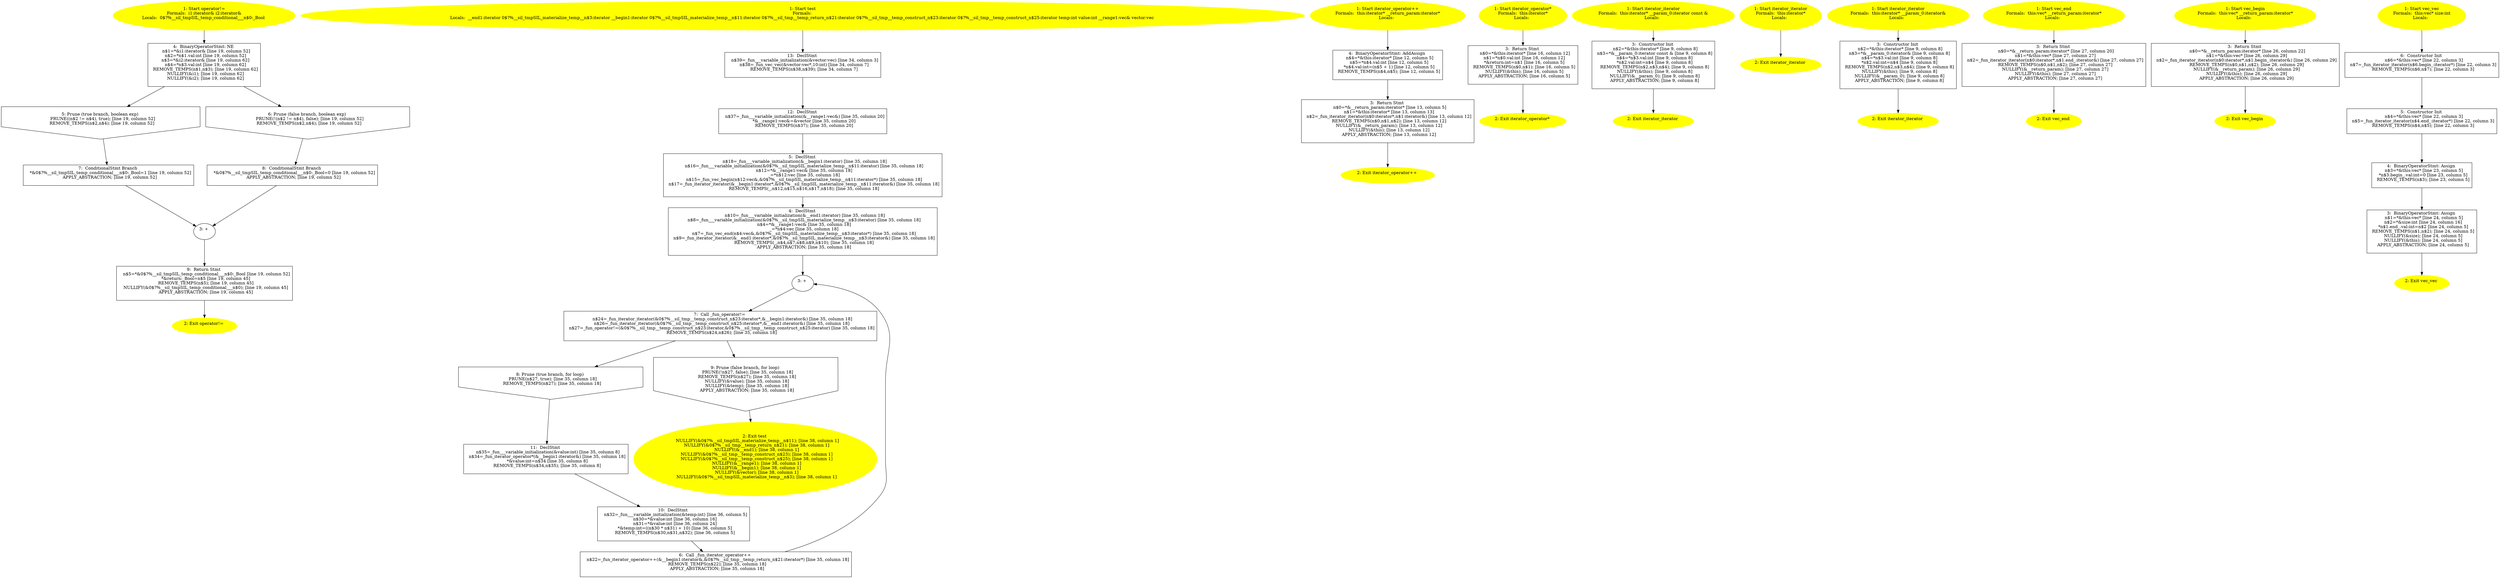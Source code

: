 /* @generated */
digraph cfg {
"operator!=#4715710375716659667.eb4126b3edd381f3092a9e38275754d4_1" [label="1: Start operator!=\nFormals:  i1:iterator& i2:iterator&\nLocals:  0$?%__sil_tmpSIL_temp_conditional___n$0:_Bool \n  " color=yellow style=filled]
	

	 "operator!=#4715710375716659667.eb4126b3edd381f3092a9e38275754d4_1" -> "operator!=#4715710375716659667.eb4126b3edd381f3092a9e38275754d4_4" ;
"operator!=#4715710375716659667.eb4126b3edd381f3092a9e38275754d4_2" [label="2: Exit operator!= \n  " color=yellow style=filled]
	

"operator!=#4715710375716659667.eb4126b3edd381f3092a9e38275754d4_3" [label="3: + \n  " ]
	

	 "operator!=#4715710375716659667.eb4126b3edd381f3092a9e38275754d4_3" -> "operator!=#4715710375716659667.eb4126b3edd381f3092a9e38275754d4_9" ;
"operator!=#4715710375716659667.eb4126b3edd381f3092a9e38275754d4_4" [label="4:  BinaryOperatorStmt: NE \n   n$1=*&i1:iterator& [line 19, column 52]\n  n$2=*n$1.val:int [line 19, column 52]\n  n$3=*&i2:iterator& [line 19, column 62]\n  n$4=*n$3.val:int [line 19, column 62]\n  REMOVE_TEMPS(n$1,n$3); [line 19, column 62]\n  NULLIFY(&i1); [line 19, column 62]\n  NULLIFY(&i2); [line 19, column 62]\n " shape="box"]
	

	 "operator!=#4715710375716659667.eb4126b3edd381f3092a9e38275754d4_4" -> "operator!=#4715710375716659667.eb4126b3edd381f3092a9e38275754d4_5" ;
	 "operator!=#4715710375716659667.eb4126b3edd381f3092a9e38275754d4_4" -> "operator!=#4715710375716659667.eb4126b3edd381f3092a9e38275754d4_6" ;
"operator!=#4715710375716659667.eb4126b3edd381f3092a9e38275754d4_5" [label="5: Prune (true branch, boolean exp) \n   PRUNE((n$2 != n$4), true); [line 19, column 52]\n  REMOVE_TEMPS(n$2,n$4); [line 19, column 52]\n " shape="invhouse"]
	

	 "operator!=#4715710375716659667.eb4126b3edd381f3092a9e38275754d4_5" -> "operator!=#4715710375716659667.eb4126b3edd381f3092a9e38275754d4_7" ;
"operator!=#4715710375716659667.eb4126b3edd381f3092a9e38275754d4_6" [label="6: Prune (false branch, boolean exp) \n   PRUNE(!(n$2 != n$4), false); [line 19, column 52]\n  REMOVE_TEMPS(n$2,n$4); [line 19, column 52]\n " shape="invhouse"]
	

	 "operator!=#4715710375716659667.eb4126b3edd381f3092a9e38275754d4_6" -> "operator!=#4715710375716659667.eb4126b3edd381f3092a9e38275754d4_8" ;
"operator!=#4715710375716659667.eb4126b3edd381f3092a9e38275754d4_7" [label="7:  ConditionalStmt Branch \n   *&0$?%__sil_tmpSIL_temp_conditional___n$0:_Bool=1 [line 19, column 52]\n  APPLY_ABSTRACTION; [line 19, column 52]\n " shape="box"]
	

	 "operator!=#4715710375716659667.eb4126b3edd381f3092a9e38275754d4_7" -> "operator!=#4715710375716659667.eb4126b3edd381f3092a9e38275754d4_3" ;
"operator!=#4715710375716659667.eb4126b3edd381f3092a9e38275754d4_8" [label="8:  ConditionalStmt Branch \n   *&0$?%__sil_tmpSIL_temp_conditional___n$0:_Bool=0 [line 19, column 52]\n  APPLY_ABSTRACTION; [line 19, column 52]\n " shape="box"]
	

	 "operator!=#4715710375716659667.eb4126b3edd381f3092a9e38275754d4_8" -> "operator!=#4715710375716659667.eb4126b3edd381f3092a9e38275754d4_3" ;
"operator!=#4715710375716659667.eb4126b3edd381f3092a9e38275754d4_9" [label="9:  Return Stmt \n   n$5=*&0$?%__sil_tmpSIL_temp_conditional___n$0:_Bool [line 19, column 52]\n  *&return:_Bool=n$5 [line 19, column 45]\n  REMOVE_TEMPS(n$5); [line 19, column 45]\n  NULLIFY(&0$?%__sil_tmpSIL_temp_conditional___n$0); [line 19, column 45]\n  APPLY_ABSTRACTION; [line 19, column 45]\n " shape="box"]
	

	 "operator!=#4715710375716659667.eb4126b3edd381f3092a9e38275754d4_9" -> "operator!=#4715710375716659667.eb4126b3edd381f3092a9e38275754d4_2" ;
"test#18241244337164948030.afc14f193ad97442f67ac7183be789bc_1" [label="1: Start test\nFormals: \nLocals:  __end1:iterator 0$?%__sil_tmpSIL_materialize_temp__n$3:iterator __begin1:iterator 0$?%__sil_tmpSIL_materialize_temp__n$11:iterator 0$?%__sil_tmp__temp_return_n$21:iterator 0$?%__sil_tmp__temp_construct_n$23:iterator 0$?%__sil_tmp__temp_construct_n$25:iterator temp:int value:int __range1:vec& vector:vec \n  " color=yellow style=filled]
	

	 "test#18241244337164948030.afc14f193ad97442f67ac7183be789bc_1" -> "test#18241244337164948030.afc14f193ad97442f67ac7183be789bc_13" ;
"test#18241244337164948030.afc14f193ad97442f67ac7183be789bc_2" [label="2: Exit test \n   NULLIFY(&0$?%__sil_tmpSIL_materialize_temp__n$11); [line 38, column 1]\n  NULLIFY(&0$?%__sil_tmp__temp_return_n$21); [line 38, column 1]\n  NULLIFY(&__end1); [line 38, column 1]\n  NULLIFY(&0$?%__sil_tmp__temp_construct_n$23); [line 38, column 1]\n  NULLIFY(&0$?%__sil_tmp__temp_construct_n$25); [line 38, column 1]\n  NULLIFY(&__range1); [line 38, column 1]\n  NULLIFY(&__begin1); [line 38, column 1]\n  NULLIFY(&vector); [line 38, column 1]\n  NULLIFY(&0$?%__sil_tmpSIL_materialize_temp__n$3); [line 38, column 1]\n " color=yellow style=filled]
	

"test#18241244337164948030.afc14f193ad97442f67ac7183be789bc_3" [label="3: + \n  " ]
	

	 "test#18241244337164948030.afc14f193ad97442f67ac7183be789bc_3" -> "test#18241244337164948030.afc14f193ad97442f67ac7183be789bc_7" ;
"test#18241244337164948030.afc14f193ad97442f67ac7183be789bc_4" [label="4:  DeclStmt \n   n$10=_fun___variable_initialization(&__end1:iterator) [line 35, column 18]\n  n$8=_fun___variable_initialization(&0$?%__sil_tmpSIL_materialize_temp__n$3:iterator) [line 35, column 18]\n  n$4=*&__range1:vec& [line 35, column 18]\n  _=*n$4:vec [line 35, column 18]\n  n$7=_fun_vec_end(n$4:vec&,&0$?%__sil_tmpSIL_materialize_temp__n$3:iterator*) [line 35, column 18]\n  n$9=_fun_iterator_iterator(&__end1:iterator*,&0$?%__sil_tmpSIL_materialize_temp__n$3:iterator&) [line 35, column 18]\n  REMOVE_TEMPS(_,n$4,n$7,n$8,n$9,n$10); [line 35, column 18]\n  APPLY_ABSTRACTION; [line 35, column 18]\n " shape="box"]
	

	 "test#18241244337164948030.afc14f193ad97442f67ac7183be789bc_4" -> "test#18241244337164948030.afc14f193ad97442f67ac7183be789bc_3" ;
"test#18241244337164948030.afc14f193ad97442f67ac7183be789bc_5" [label="5:  DeclStmt \n   n$18=_fun___variable_initialization(&__begin1:iterator) [line 35, column 18]\n  n$16=_fun___variable_initialization(&0$?%__sil_tmpSIL_materialize_temp__n$11:iterator) [line 35, column 18]\n  n$12=*&__range1:vec& [line 35, column 18]\n  _=*n$12:vec [line 35, column 18]\n  n$15=_fun_vec_begin(n$12:vec&,&0$?%__sil_tmpSIL_materialize_temp__n$11:iterator*) [line 35, column 18]\n  n$17=_fun_iterator_iterator(&__begin1:iterator*,&0$?%__sil_tmpSIL_materialize_temp__n$11:iterator&) [line 35, column 18]\n  REMOVE_TEMPS(_,n$12,n$15,n$16,n$17,n$18); [line 35, column 18]\n " shape="box"]
	

	 "test#18241244337164948030.afc14f193ad97442f67ac7183be789bc_5" -> "test#18241244337164948030.afc14f193ad97442f67ac7183be789bc_4" ;
"test#18241244337164948030.afc14f193ad97442f67ac7183be789bc_6" [label="6:  Call _fun_iterator_operator++ \n   n$22=_fun_iterator_operator++(&__begin1:iterator&,&0$?%__sil_tmp__temp_return_n$21:iterator*) [line 35, column 18]\n  REMOVE_TEMPS(n$22); [line 35, column 18]\n  APPLY_ABSTRACTION; [line 35, column 18]\n " shape="box"]
	

	 "test#18241244337164948030.afc14f193ad97442f67ac7183be789bc_6" -> "test#18241244337164948030.afc14f193ad97442f67ac7183be789bc_3" ;
"test#18241244337164948030.afc14f193ad97442f67ac7183be789bc_7" [label="7:  Call _fun_operator!= \n   n$24=_fun_iterator_iterator(&0$?%__sil_tmp__temp_construct_n$23:iterator*,&__begin1:iterator&) [line 35, column 18]\n  n$26=_fun_iterator_iterator(&0$?%__sil_tmp__temp_construct_n$25:iterator*,&__end1:iterator&) [line 35, column 18]\n  n$27=_fun_operator!=(&0$?%__sil_tmp__temp_construct_n$23:iterator,&0$?%__sil_tmp__temp_construct_n$25:iterator) [line 35, column 18]\n  REMOVE_TEMPS(n$24,n$26); [line 35, column 18]\n " shape="box"]
	

	 "test#18241244337164948030.afc14f193ad97442f67ac7183be789bc_7" -> "test#18241244337164948030.afc14f193ad97442f67ac7183be789bc_8" ;
	 "test#18241244337164948030.afc14f193ad97442f67ac7183be789bc_7" -> "test#18241244337164948030.afc14f193ad97442f67ac7183be789bc_9" ;
"test#18241244337164948030.afc14f193ad97442f67ac7183be789bc_8" [label="8: Prune (true branch, for loop) \n   PRUNE(n$27, true); [line 35, column 18]\n  REMOVE_TEMPS(n$27); [line 35, column 18]\n " shape="invhouse"]
	

	 "test#18241244337164948030.afc14f193ad97442f67ac7183be789bc_8" -> "test#18241244337164948030.afc14f193ad97442f67ac7183be789bc_11" ;
"test#18241244337164948030.afc14f193ad97442f67ac7183be789bc_9" [label="9: Prune (false branch, for loop) \n   PRUNE(!n$27, false); [line 35, column 18]\n  REMOVE_TEMPS(n$27); [line 35, column 18]\n  NULLIFY(&value); [line 35, column 18]\n  NULLIFY(&temp); [line 35, column 18]\n  APPLY_ABSTRACTION; [line 35, column 18]\n " shape="invhouse"]
	

	 "test#18241244337164948030.afc14f193ad97442f67ac7183be789bc_9" -> "test#18241244337164948030.afc14f193ad97442f67ac7183be789bc_2" ;
"test#18241244337164948030.afc14f193ad97442f67ac7183be789bc_10" [label="10:  DeclStmt \n   n$32=_fun___variable_initialization(&temp:int) [line 36, column 5]\n  n$30=*&value:int [line 36, column 16]\n  n$31=*&value:int [line 36, column 24]\n  *&temp:int=((n$30 * n$31) + 10) [line 36, column 5]\n  REMOVE_TEMPS(n$30,n$31,n$32); [line 36, column 5]\n " shape="box"]
	

	 "test#18241244337164948030.afc14f193ad97442f67ac7183be789bc_10" -> "test#18241244337164948030.afc14f193ad97442f67ac7183be789bc_6" ;
"test#18241244337164948030.afc14f193ad97442f67ac7183be789bc_11" [label="11:  DeclStmt \n   n$35=_fun___variable_initialization(&value:int) [line 35, column 8]\n  n$34=_fun_iterator_operator*(&__begin1:iterator&) [line 35, column 18]\n  *&value:int=n$34 [line 35, column 8]\n  REMOVE_TEMPS(n$34,n$35); [line 35, column 8]\n " shape="box"]
	

	 "test#18241244337164948030.afc14f193ad97442f67ac7183be789bc_11" -> "test#18241244337164948030.afc14f193ad97442f67ac7183be789bc_10" ;
"test#18241244337164948030.afc14f193ad97442f67ac7183be789bc_12" [label="12:  DeclStmt \n   n$37=_fun___variable_initialization(&__range1:vec&) [line 35, column 20]\n  *&__range1:vec&=&vector [line 35, column 20]\n  REMOVE_TEMPS(n$37); [line 35, column 20]\n " shape="box"]
	

	 "test#18241244337164948030.afc14f193ad97442f67ac7183be789bc_12" -> "test#18241244337164948030.afc14f193ad97442f67ac7183be789bc_5" ;
"test#18241244337164948030.afc14f193ad97442f67ac7183be789bc_13" [label="13:  DeclStmt \n   n$39=_fun___variable_initialization(&vector:vec) [line 34, column 3]\n  n$38=_fun_vec_vec(&vector:vec*,10:int) [line 34, column 7]\n  REMOVE_TEMPS(n$38,n$39); [line 34, column 7]\n " shape="box"]
	

	 "test#18241244337164948030.afc14f193ad97442f67ac7183be789bc_13" -> "test#18241244337164948030.afc14f193ad97442f67ac7183be789bc_12" ;
"operator++#iterator(class iterator)#(14034081864165661659).574423d3d3249b4f53477fb1be150024_1" [label="1: Start iterator_operator++\nFormals:  this:iterator* __return_param:iterator*\nLocals:  \n  " color=yellow style=filled]
	

	 "operator++#iterator(class iterator)#(14034081864165661659).574423d3d3249b4f53477fb1be150024_1" -> "operator++#iterator(class iterator)#(14034081864165661659).574423d3d3249b4f53477fb1be150024_4" ;
"operator++#iterator(class iterator)#(14034081864165661659).574423d3d3249b4f53477fb1be150024_2" [label="2: Exit iterator_operator++ \n  " color=yellow style=filled]
	

"operator++#iterator(class iterator)#(14034081864165661659).574423d3d3249b4f53477fb1be150024_3" [label="3:  Return Stmt \n   n$0=*&__return_param:iterator* [line 13, column 5]\n  n$1=*&this:iterator* [line 13, column 13]\n  n$2=_fun_iterator_iterator(n$0:iterator*,n$1:iterator&) [line 13, column 12]\n  REMOVE_TEMPS(n$0,n$1,n$2); [line 13, column 12]\n  NULLIFY(&__return_param); [line 13, column 12]\n  NULLIFY(&this); [line 13, column 12]\n  APPLY_ABSTRACTION; [line 13, column 12]\n " shape="box"]
	

	 "operator++#iterator(class iterator)#(14034081864165661659).574423d3d3249b4f53477fb1be150024_3" -> "operator++#iterator(class iterator)#(14034081864165661659).574423d3d3249b4f53477fb1be150024_2" ;
"operator++#iterator(class iterator)#(14034081864165661659).574423d3d3249b4f53477fb1be150024_4" [label="4:  BinaryOperatorStmt: AddAssign \n   n$4=*&this:iterator* [line 12, column 5]\n  n$5=*n$4.val:int [line 12, column 5]\n  *n$4.val:int=(n$5 + 1) [line 12, column 5]\n  REMOVE_TEMPS(n$4,n$5); [line 12, column 5]\n " shape="box"]
	

	 "operator++#iterator(class iterator)#(14034081864165661659).574423d3d3249b4f53477fb1be150024_4" -> "operator++#iterator(class iterator)#(14034081864165661659).574423d3d3249b4f53477fb1be150024_3" ;
"operator*#iterator#(14296957122470685412).e3f593369544fc43a253ad1e4f5ed136_1" [label="1: Start iterator_operator*\nFormals:  this:iterator*\nLocals:  \n  " color=yellow style=filled]
	

	 "operator*#iterator#(14296957122470685412).e3f593369544fc43a253ad1e4f5ed136_1" -> "operator*#iterator#(14296957122470685412).e3f593369544fc43a253ad1e4f5ed136_3" ;
"operator*#iterator#(14296957122470685412).e3f593369544fc43a253ad1e4f5ed136_2" [label="2: Exit iterator_operator* \n  " color=yellow style=filled]
	

"operator*#iterator#(14296957122470685412).e3f593369544fc43a253ad1e4f5ed136_3" [label="3:  Return Stmt \n   n$0=*&this:iterator* [line 16, column 12]\n  n$1=*n$0.val:int [line 16, column 12]\n  *&return:int=n$1 [line 16, column 5]\n  REMOVE_TEMPS(n$0,n$1); [line 16, column 5]\n  NULLIFY(&this); [line 16, column 5]\n  APPLY_ABSTRACTION; [line 16, column 5]\n " shape="box"]
	

	 "operator*#iterator#(14296957122470685412).e3f593369544fc43a253ad1e4f5ed136_3" -> "operator*#iterator#(14296957122470685412).e3f593369544fc43a253ad1e4f5ed136_2" ;
"iterator#iterator#{11413353760466671846|constexpr}.a278508d3bccc69caf1a1db6246cf788_1" [label="1: Start iterator_iterator\nFormals:  this:iterator* __param_0:iterator const &\nLocals:  \n  " color=yellow style=filled]
	

	 "iterator#iterator#{11413353760466671846|constexpr}.a278508d3bccc69caf1a1db6246cf788_1" -> "iterator#iterator#{11413353760466671846|constexpr}.a278508d3bccc69caf1a1db6246cf788_3" ;
"iterator#iterator#{11413353760466671846|constexpr}.a278508d3bccc69caf1a1db6246cf788_2" [label="2: Exit iterator_iterator \n  " color=yellow style=filled]
	

"iterator#iterator#{11413353760466671846|constexpr}.a278508d3bccc69caf1a1db6246cf788_3" [label="3:  Constructor Init \n   n$2=*&this:iterator* [line 9, column 8]\n  n$3=*&__param_0:iterator const & [line 9, column 8]\n  n$4=*n$3.val:int [line 9, column 8]\n  *n$2.val:int=n$4 [line 9, column 8]\n  REMOVE_TEMPS(n$2,n$3,n$4); [line 9, column 8]\n  NULLIFY(&this); [line 9, column 8]\n  NULLIFY(&__param_0); [line 9, column 8]\n  APPLY_ABSTRACTION; [line 9, column 8]\n " shape="box"]
	

	 "iterator#iterator#{11413353760466671846|constexpr}.a278508d3bccc69caf1a1db6246cf788_3" -> "iterator#iterator#{11413353760466671846|constexpr}.a278508d3bccc69caf1a1db6246cf788_2" ;
"iterator#iterator#{17107199916075329459}.2fc51ac860d26e778b9b34e5032f02d5_1" [label="1: Start iterator_iterator\nFormals:  this:iterator*\nLocals:  \n  " color=yellow style=filled]
	

	 "iterator#iterator#{17107199916075329459}.2fc51ac860d26e778b9b34e5032f02d5_1" -> "iterator#iterator#{17107199916075329459}.2fc51ac860d26e778b9b34e5032f02d5_2" ;
"iterator#iterator#{17107199916075329459}.2fc51ac860d26e778b9b34e5032f02d5_2" [label="2: Exit iterator_iterator \n  " color=yellow style=filled]
	

"iterator#iterator#{3083368405611515834|constexpr}.86fcbefb2af88c097bfa7e085c4b4f40_1" [label="1: Start iterator_iterator\nFormals:  this:iterator* __param_0:iterator&\nLocals:  \n  " color=yellow style=filled]
	

	 "iterator#iterator#{3083368405611515834|constexpr}.86fcbefb2af88c097bfa7e085c4b4f40_1" -> "iterator#iterator#{3083368405611515834|constexpr}.86fcbefb2af88c097bfa7e085c4b4f40_3" ;
"iterator#iterator#{3083368405611515834|constexpr}.86fcbefb2af88c097bfa7e085c4b4f40_2" [label="2: Exit iterator_iterator \n  " color=yellow style=filled]
	

"iterator#iterator#{3083368405611515834|constexpr}.86fcbefb2af88c097bfa7e085c4b4f40_3" [label="3:  Constructor Init \n   n$2=*&this:iterator* [line 9, column 8]\n  n$3=*&__param_0:iterator& [line 9, column 8]\n  n$4=*n$3.val:int [line 9, column 8]\n  *n$2.val:int=n$4 [line 9, column 8]\n  REMOVE_TEMPS(n$2,n$3,n$4); [line 9, column 8]\n  NULLIFY(&this); [line 9, column 8]\n  NULLIFY(&__param_0); [line 9, column 8]\n  APPLY_ABSTRACTION; [line 9, column 8]\n " shape="box"]
	

	 "iterator#iterator#{3083368405611515834|constexpr}.86fcbefb2af88c097bfa7e085c4b4f40_3" -> "iterator#iterator#{3083368405611515834|constexpr}.86fcbefb2af88c097bfa7e085c4b4f40_2" ;
"end#vec(class iterator)#(14240882620331653738).aed9da65654959634fd17d4511cfa44d_1" [label="1: Start vec_end\nFormals:  this:vec* __return_param:iterator*\nLocals:  \n  " color=yellow style=filled]
	

	 "end#vec(class iterator)#(14240882620331653738).aed9da65654959634fd17d4511cfa44d_1" -> "end#vec(class iterator)#(14240882620331653738).aed9da65654959634fd17d4511cfa44d_3" ;
"end#vec(class iterator)#(14240882620331653738).aed9da65654959634fd17d4511cfa44d_2" [label="2: Exit vec_end \n  " color=yellow style=filled]
	

"end#vec(class iterator)#(14240882620331653738).aed9da65654959634fd17d4511cfa44d_3" [label="3:  Return Stmt \n   n$0=*&__return_param:iterator* [line 27, column 20]\n  n$1=*&this:vec* [line 27, column 27]\n  n$2=_fun_iterator_iterator(n$0:iterator*,n$1.end_:iterator&) [line 27, column 27]\n  REMOVE_TEMPS(n$0,n$1,n$2); [line 27, column 27]\n  NULLIFY(&__return_param); [line 27, column 27]\n  NULLIFY(&this); [line 27, column 27]\n  APPLY_ABSTRACTION; [line 27, column 27]\n " shape="box"]
	

	 "end#vec(class iterator)#(14240882620331653738).aed9da65654959634fd17d4511cfa44d_3" -> "end#vec(class iterator)#(14240882620331653738).aed9da65654959634fd17d4511cfa44d_2" ;
"begin#vec(class iterator)#(1866137161906470488).407edea568a869b61c9e5e8424e0b5f7_1" [label="1: Start vec_begin\nFormals:  this:vec* __return_param:iterator*\nLocals:  \n  " color=yellow style=filled]
	

	 "begin#vec(class iterator)#(1866137161906470488).407edea568a869b61c9e5e8424e0b5f7_1" -> "begin#vec(class iterator)#(1866137161906470488).407edea568a869b61c9e5e8424e0b5f7_3" ;
"begin#vec(class iterator)#(1866137161906470488).407edea568a869b61c9e5e8424e0b5f7_2" [label="2: Exit vec_begin \n  " color=yellow style=filled]
	

"begin#vec(class iterator)#(1866137161906470488).407edea568a869b61c9e5e8424e0b5f7_3" [label="3:  Return Stmt \n   n$0=*&__return_param:iterator* [line 26, column 22]\n  n$1=*&this:vec* [line 26, column 29]\n  n$2=_fun_iterator_iterator(n$0:iterator*,n$1.begin_:iterator&) [line 26, column 29]\n  REMOVE_TEMPS(n$0,n$1,n$2); [line 26, column 29]\n  NULLIFY(&__return_param); [line 26, column 29]\n  NULLIFY(&this); [line 26, column 29]\n  APPLY_ABSTRACTION; [line 26, column 29]\n " shape="box"]
	

	 "begin#vec(class iterator)#(1866137161906470488).407edea568a869b61c9e5e8424e0b5f7_3" -> "begin#vec(class iterator)#(1866137161906470488).407edea568a869b61c9e5e8424e0b5f7_2" ;
"vec#vec#{13876720186060950809}.c3c9a518fcec87e97d6b52a59f13d428_1" [label="1: Start vec_vec\nFormals:  this:vec* size:int\nLocals:  \n  " color=yellow style=filled]
	

	 "vec#vec#{13876720186060950809}.c3c9a518fcec87e97d6b52a59f13d428_1" -> "vec#vec#{13876720186060950809}.c3c9a518fcec87e97d6b52a59f13d428_6" ;
"vec#vec#{13876720186060950809}.c3c9a518fcec87e97d6b52a59f13d428_2" [label="2: Exit vec_vec \n  " color=yellow style=filled]
	

"vec#vec#{13876720186060950809}.c3c9a518fcec87e97d6b52a59f13d428_3" [label="3:  BinaryOperatorStmt: Assign \n   n$1=*&this:vec* [line 24, column 5]\n  n$2=*&size:int [line 24, column 16]\n  *n$1.end_.val:int=n$2 [line 24, column 5]\n  REMOVE_TEMPS(n$1,n$2); [line 24, column 5]\n  NULLIFY(&size); [line 24, column 5]\n  NULLIFY(&this); [line 24, column 5]\n  APPLY_ABSTRACTION; [line 24, column 5]\n " shape="box"]
	

	 "vec#vec#{13876720186060950809}.c3c9a518fcec87e97d6b52a59f13d428_3" -> "vec#vec#{13876720186060950809}.c3c9a518fcec87e97d6b52a59f13d428_2" ;
"vec#vec#{13876720186060950809}.c3c9a518fcec87e97d6b52a59f13d428_4" [label="4:  BinaryOperatorStmt: Assign \n   n$3=*&this:vec* [line 23, column 5]\n  *n$3.begin_.val:int=0 [line 23, column 5]\n  REMOVE_TEMPS(n$3); [line 23, column 5]\n " shape="box"]
	

	 "vec#vec#{13876720186060950809}.c3c9a518fcec87e97d6b52a59f13d428_4" -> "vec#vec#{13876720186060950809}.c3c9a518fcec87e97d6b52a59f13d428_3" ;
"vec#vec#{13876720186060950809}.c3c9a518fcec87e97d6b52a59f13d428_5" [label="5:  Constructor Init \n   n$4=*&this:vec* [line 22, column 3]\n  n$5=_fun_iterator_iterator(n$4.end_:iterator*) [line 22, column 3]\n  REMOVE_TEMPS(n$4,n$5); [line 22, column 3]\n " shape="box"]
	

	 "vec#vec#{13876720186060950809}.c3c9a518fcec87e97d6b52a59f13d428_5" -> "vec#vec#{13876720186060950809}.c3c9a518fcec87e97d6b52a59f13d428_4" ;
"vec#vec#{13876720186060950809}.c3c9a518fcec87e97d6b52a59f13d428_6" [label="6:  Constructor Init \n   n$6=*&this:vec* [line 22, column 3]\n  n$7=_fun_iterator_iterator(n$6.begin_:iterator*) [line 22, column 3]\n  REMOVE_TEMPS(n$6,n$7); [line 22, column 3]\n " shape="box"]
	

	 "vec#vec#{13876720186060950809}.c3c9a518fcec87e97d6b52a59f13d428_6" -> "vec#vec#{13876720186060950809}.c3c9a518fcec87e97d6b52a59f13d428_5" ;
}
